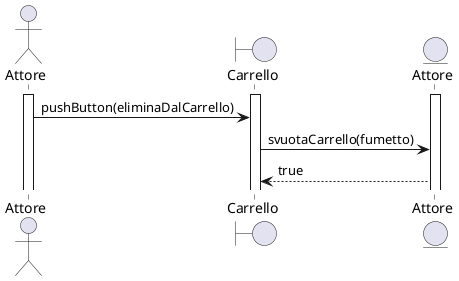 @startuml

    actor Attore
    boundary Carrello
    entity Attore as AttoreE

    activate Attore
    activate AttoreE
    activate Carrello
    Attore -> Carrello : pushButton(eliminaDalCarrello)
    Carrello -> AttoreE : svuotaCarrello(fumetto)
    AttoreE --> Carrello : true

@enduml